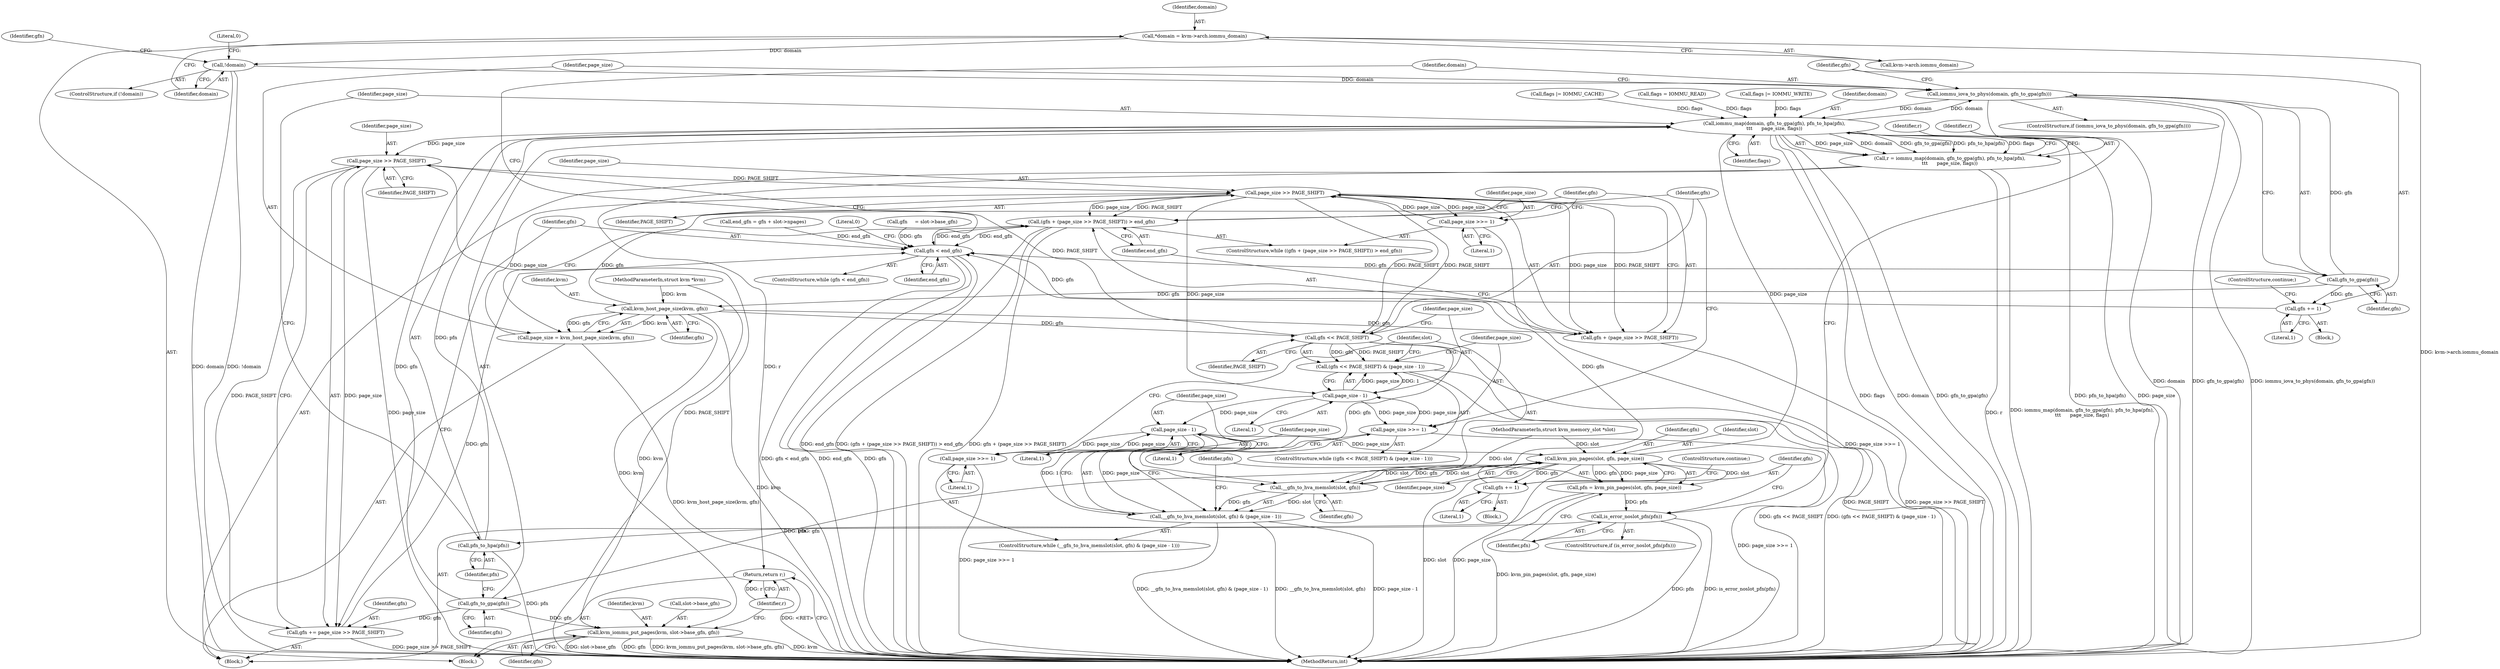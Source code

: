 digraph "1_linux_350b8bdd689cd2ab2c67c8a86a0be86cfa0751a7@API" {
"1000120" [label="(Call,*domain = kvm->arch.iommu_domain)"];
"1000129" [label="(Call,!domain)"];
"1000175" [label="(Call,iommu_iova_to_phys(domain, gfn_to_gpa(gfn)))"];
"1000238" [label="(Call,iommu_map(domain, gfn_to_gpa(gfn), pfn_to_hpa(pfn),\n\t\t\t      page_size, flags))"];
"1000236" [label="(Call,r = iommu_map(domain, gfn_to_gpa(gfn), pfn_to_hpa(pfn),\n\t\t\t      page_size, flags))"];
"1000264" [label="(Return,return r;)"];
"1000252" [label="(Call,page_size >> PAGE_SHIFT)"];
"1000193" [label="(Call,page_size >> PAGE_SHIFT)"];
"1000190" [label="(Call,(gfn + (page_size >> PAGE_SHIFT)) > end_gfn)"];
"1000169" [label="(Call,gfn < end_gfn)"];
"1000177" [label="(Call,gfn_to_gpa(gfn))"];
"1000180" [label="(Call,gfn += 1)"];
"1000186" [label="(Call,kvm_host_page_size(kvm, gfn))"];
"1000184" [label="(Call,page_size = kvm_host_page_size(kvm, gfn))"];
"1000191" [label="(Call,gfn + (page_size >> PAGE_SHIFT))"];
"1000202" [label="(Call,gfn << PAGE_SHIFT)"];
"1000201" [label="(Call,(gfn << PAGE_SHIFT) & (page_size - 1))"];
"1000213" [label="(Call,__gfn_to_hva_memslot(slot, gfn))"];
"1000212" [label="(Call,__gfn_to_hva_memslot(slot, gfn) & (page_size - 1))"];
"1000224" [label="(Call,kvm_pin_pages(slot, gfn, page_size))"];
"1000222" [label="(Call,pfn = kvm_pin_pages(slot, gfn, page_size))"];
"1000229" [label="(Call,is_error_noslot_pfn(pfn))"];
"1000242" [label="(Call,pfn_to_hpa(pfn))"];
"1000232" [label="(Call,gfn += 1)"];
"1000240" [label="(Call,gfn_to_gpa(gfn))"];
"1000250" [label="(Call,gfn += page_size >> PAGE_SHIFT)"];
"1000258" [label="(Call,kvm_iommu_put_pages(kvm, slot->base_gfn, gfn))"];
"1000197" [label="(Call,page_size >>= 1)"];
"1000205" [label="(Call,page_size - 1)"];
"1000208" [label="(Call,page_size >>= 1)"];
"1000216" [label="(Call,page_size - 1)"];
"1000219" [label="(Call,page_size >>= 1)"];
"1000222" [label="(Call,pfn = kvm_pin_pages(slot, gfn, page_size))"];
"1000188" [label="(Identifier,gfn)"];
"1000240" [label="(Call,gfn_to_gpa(gfn))"];
"1000192" [label="(Identifier,gfn)"];
"1000183" [label="(ControlStructure,continue;)"];
"1000266" [label="(MethodReturn,int)"];
"1000205" [label="(Call,page_size - 1)"];
"1000219" [label="(Call,page_size >>= 1)"];
"1000199" [label="(Literal,1)"];
"1000194" [label="(Identifier,page_size)"];
"1000186" [label="(Call,kvm_host_page_size(kvm, gfn))"];
"1000109" [label="(MethodParameterIn,struct kvm *kvm)"];
"1000235" [label="(ControlStructure,continue;)"];
"1000231" [label="(Block,)"];
"1000110" [label="(MethodParameterIn,struct kvm_memory_slot *slot)"];
"1000208" [label="(Call,page_size >>= 1)"];
"1000133" [label="(Call,gfn     = slot->base_gfn)"];
"1000134" [label="(Identifier,gfn)"];
"1000202" [label="(Call,gfn << PAGE_SHIFT)"];
"1000128" [label="(ControlStructure,if (!domain))"];
"1000227" [label="(Identifier,page_size)"];
"1000172" [label="(Block,)"];
"1000211" [label="(ControlStructure,while (__gfn_to_hva_memslot(slot, gfn) & (page_size - 1)))"];
"1000256" [label="(Literal,0)"];
"1000230" [label="(Identifier,pfn)"];
"1000250" [label="(Call,gfn += page_size >> PAGE_SHIFT)"];
"1000232" [label="(Call,gfn += 1)"];
"1000132" [label="(Literal,0)"];
"1000258" [label="(Call,kvm_iommu_put_pages(kvm, slot->base_gfn, gfn))"];
"1000180" [label="(Call,gfn += 1)"];
"1000263" [label="(Identifier,gfn)"];
"1000239" [label="(Identifier,domain)"];
"1000241" [label="(Identifier,gfn)"];
"1000121" [label="(Identifier,domain)"];
"1000200" [label="(ControlStructure,while ((gfn << PAGE_SHIFT) & (page_size - 1)))"];
"1000181" [label="(Identifier,gfn)"];
"1000223" [label="(Identifier,pfn)"];
"1000185" [label="(Identifier,page_size)"];
"1000111" [label="(Block,)"];
"1000217" [label="(Identifier,page_size)"];
"1000204" [label="(Identifier,PAGE_SHIFT)"];
"1000165" [label="(Call,flags |= IOMMU_CACHE)"];
"1000215" [label="(Identifier,gfn)"];
"1000171" [label="(Identifier,end_gfn)"];
"1000243" [label="(Identifier,pfn)"];
"1000177" [label="(Call,gfn_to_gpa(gfn))"];
"1000216" [label="(Call,page_size - 1)"];
"1000242" [label="(Call,pfn_to_hpa(pfn))"];
"1000244" [label="(Identifier,page_size)"];
"1000233" [label="(Identifier,gfn)"];
"1000168" [label="(ControlStructure,while (gfn < end_gfn))"];
"1000238" [label="(Call,iommu_map(domain, gfn_to_gpa(gfn), pfn_to_hpa(pfn),\n\t\t\t      page_size, flags))"];
"1000190" [label="(Call,(gfn + (page_size >> PAGE_SHIFT)) > end_gfn)"];
"1000254" [label="(Identifier,PAGE_SHIFT)"];
"1000170" [label="(Identifier,gfn)"];
"1000174" [label="(ControlStructure,if (iommu_iova_to_phys(domain, gfn_to_gpa(gfn))))"];
"1000129" [label="(Call,!domain)"];
"1000193" [label="(Call,page_size >> PAGE_SHIFT)"];
"1000178" [label="(Identifier,gfn)"];
"1000138" [label="(Call,end_gfn = gfn + slot->npages)"];
"1000169" [label="(Call,gfn < end_gfn)"];
"1000251" [label="(Identifier,gfn)"];
"1000226" [label="(Identifier,gfn)"];
"1000206" [label="(Identifier,page_size)"];
"1000176" [label="(Identifier,domain)"];
"1000203" [label="(Identifier,gfn)"];
"1000236" [label="(Call,r = iommu_map(domain, gfn_to_gpa(gfn), pfn_to_hpa(pfn),\n\t\t\t      page_size, flags))"];
"1000210" [label="(Literal,1)"];
"1000264" [label="(Return,return r;)"];
"1000120" [label="(Call,*domain = kvm->arch.iommu_domain)"];
"1000122" [label="(Call,kvm->arch.iommu_domain)"];
"1000253" [label="(Identifier,page_size)"];
"1000201" [label="(Call,(gfn << PAGE_SHIFT) & (page_size - 1))"];
"1000145" [label="(Call,flags = IOMMU_READ)"];
"1000265" [label="(Identifier,r)"];
"1000220" [label="(Identifier,page_size)"];
"1000245" [label="(Identifier,flags)"];
"1000197" [label="(Call,page_size >>= 1)"];
"1000209" [label="(Identifier,page_size)"];
"1000234" [label="(Literal,1)"];
"1000155" [label="(Call,flags |= IOMMU_WRITE)"];
"1000252" [label="(Call,page_size >> PAGE_SHIFT)"];
"1000187" [label="(Identifier,kvm)"];
"1000212" [label="(Call,__gfn_to_hva_memslot(slot, gfn) & (page_size - 1))"];
"1000184" [label="(Call,page_size = kvm_host_page_size(kvm, gfn))"];
"1000218" [label="(Literal,1)"];
"1000207" [label="(Literal,1)"];
"1000214" [label="(Identifier,slot)"];
"1000221" [label="(Literal,1)"];
"1000229" [label="(Call,is_error_noslot_pfn(pfn))"];
"1000237" [label="(Identifier,r)"];
"1000228" [label="(ControlStructure,if (is_error_noslot_pfn(pfn)))"];
"1000196" [label="(Identifier,end_gfn)"];
"1000189" [label="(ControlStructure,while ((gfn + (page_size >> PAGE_SHIFT)) > end_gfn))"];
"1000225" [label="(Identifier,slot)"];
"1000195" [label="(Identifier,PAGE_SHIFT)"];
"1000247" [label="(Identifier,r)"];
"1000259" [label="(Identifier,kvm)"];
"1000182" [label="(Literal,1)"];
"1000224" [label="(Call,kvm_pin_pages(slot, gfn, page_size))"];
"1000198" [label="(Identifier,page_size)"];
"1000191" [label="(Call,gfn + (page_size >> PAGE_SHIFT))"];
"1000179" [label="(Block,)"];
"1000130" [label="(Identifier,domain)"];
"1000175" [label="(Call,iommu_iova_to_phys(domain, gfn_to_gpa(gfn)))"];
"1000260" [label="(Call,slot->base_gfn)"];
"1000213" [label="(Call,__gfn_to_hva_memslot(slot, gfn))"];
"1000120" -> "1000111"  [label="AST: "];
"1000120" -> "1000122"  [label="CFG: "];
"1000121" -> "1000120"  [label="AST: "];
"1000122" -> "1000120"  [label="AST: "];
"1000130" -> "1000120"  [label="CFG: "];
"1000120" -> "1000266"  [label="DDG: kvm->arch.iommu_domain"];
"1000120" -> "1000129"  [label="DDG: domain"];
"1000129" -> "1000128"  [label="AST: "];
"1000129" -> "1000130"  [label="CFG: "];
"1000130" -> "1000129"  [label="AST: "];
"1000132" -> "1000129"  [label="CFG: "];
"1000134" -> "1000129"  [label="CFG: "];
"1000129" -> "1000266"  [label="DDG: domain"];
"1000129" -> "1000266"  [label="DDG: !domain"];
"1000129" -> "1000175"  [label="DDG: domain"];
"1000175" -> "1000174"  [label="AST: "];
"1000175" -> "1000177"  [label="CFG: "];
"1000176" -> "1000175"  [label="AST: "];
"1000177" -> "1000175"  [label="AST: "];
"1000181" -> "1000175"  [label="CFG: "];
"1000185" -> "1000175"  [label="CFG: "];
"1000175" -> "1000266"  [label="DDG: domain"];
"1000175" -> "1000266"  [label="DDG: gfn_to_gpa(gfn)"];
"1000175" -> "1000266"  [label="DDG: iommu_iova_to_phys(domain, gfn_to_gpa(gfn))"];
"1000238" -> "1000175"  [label="DDG: domain"];
"1000177" -> "1000175"  [label="DDG: gfn"];
"1000175" -> "1000238"  [label="DDG: domain"];
"1000238" -> "1000236"  [label="AST: "];
"1000238" -> "1000245"  [label="CFG: "];
"1000239" -> "1000238"  [label="AST: "];
"1000240" -> "1000238"  [label="AST: "];
"1000242" -> "1000238"  [label="AST: "];
"1000244" -> "1000238"  [label="AST: "];
"1000245" -> "1000238"  [label="AST: "];
"1000236" -> "1000238"  [label="CFG: "];
"1000238" -> "1000266"  [label="DDG: flags"];
"1000238" -> "1000266"  [label="DDG: domain"];
"1000238" -> "1000266"  [label="DDG: gfn_to_gpa(gfn)"];
"1000238" -> "1000266"  [label="DDG: pfn_to_hpa(pfn)"];
"1000238" -> "1000266"  [label="DDG: page_size"];
"1000238" -> "1000236"  [label="DDG: page_size"];
"1000238" -> "1000236"  [label="DDG: domain"];
"1000238" -> "1000236"  [label="DDG: gfn_to_gpa(gfn)"];
"1000238" -> "1000236"  [label="DDG: pfn_to_hpa(pfn)"];
"1000238" -> "1000236"  [label="DDG: flags"];
"1000240" -> "1000238"  [label="DDG: gfn"];
"1000242" -> "1000238"  [label="DDG: pfn"];
"1000224" -> "1000238"  [label="DDG: page_size"];
"1000165" -> "1000238"  [label="DDG: flags"];
"1000155" -> "1000238"  [label="DDG: flags"];
"1000145" -> "1000238"  [label="DDG: flags"];
"1000238" -> "1000252"  [label="DDG: page_size"];
"1000236" -> "1000172"  [label="AST: "];
"1000237" -> "1000236"  [label="AST: "];
"1000247" -> "1000236"  [label="CFG: "];
"1000236" -> "1000266"  [label="DDG: r"];
"1000236" -> "1000266"  [label="DDG: iommu_map(domain, gfn_to_gpa(gfn), pfn_to_hpa(pfn),\n\t\t\t      page_size, flags)"];
"1000236" -> "1000264"  [label="DDG: r"];
"1000264" -> "1000111"  [label="AST: "];
"1000264" -> "1000265"  [label="CFG: "];
"1000265" -> "1000264"  [label="AST: "];
"1000266" -> "1000264"  [label="CFG: "];
"1000264" -> "1000266"  [label="DDG: <RET>"];
"1000265" -> "1000264"  [label="DDG: r"];
"1000252" -> "1000250"  [label="AST: "];
"1000252" -> "1000254"  [label="CFG: "];
"1000253" -> "1000252"  [label="AST: "];
"1000254" -> "1000252"  [label="AST: "];
"1000250" -> "1000252"  [label="CFG: "];
"1000252" -> "1000266"  [label="DDG: page_size"];
"1000252" -> "1000266"  [label="DDG: PAGE_SHIFT"];
"1000252" -> "1000193"  [label="DDG: PAGE_SHIFT"];
"1000252" -> "1000250"  [label="DDG: page_size"];
"1000252" -> "1000250"  [label="DDG: PAGE_SHIFT"];
"1000202" -> "1000252"  [label="DDG: PAGE_SHIFT"];
"1000193" -> "1000191"  [label="AST: "];
"1000193" -> "1000195"  [label="CFG: "];
"1000194" -> "1000193"  [label="AST: "];
"1000195" -> "1000193"  [label="AST: "];
"1000191" -> "1000193"  [label="CFG: "];
"1000193" -> "1000190"  [label="DDG: page_size"];
"1000193" -> "1000190"  [label="DDG: PAGE_SHIFT"];
"1000193" -> "1000191"  [label="DDG: page_size"];
"1000193" -> "1000191"  [label="DDG: PAGE_SHIFT"];
"1000184" -> "1000193"  [label="DDG: page_size"];
"1000197" -> "1000193"  [label="DDG: page_size"];
"1000202" -> "1000193"  [label="DDG: PAGE_SHIFT"];
"1000193" -> "1000197"  [label="DDG: page_size"];
"1000193" -> "1000202"  [label="DDG: PAGE_SHIFT"];
"1000193" -> "1000205"  [label="DDG: page_size"];
"1000190" -> "1000189"  [label="AST: "];
"1000190" -> "1000196"  [label="CFG: "];
"1000191" -> "1000190"  [label="AST: "];
"1000196" -> "1000190"  [label="AST: "];
"1000198" -> "1000190"  [label="CFG: "];
"1000203" -> "1000190"  [label="CFG: "];
"1000190" -> "1000266"  [label="DDG: (gfn + (page_size >> PAGE_SHIFT)) > end_gfn"];
"1000190" -> "1000266"  [label="DDG: gfn + (page_size >> PAGE_SHIFT)"];
"1000190" -> "1000266"  [label="DDG: end_gfn"];
"1000190" -> "1000169"  [label="DDG: end_gfn"];
"1000186" -> "1000190"  [label="DDG: gfn"];
"1000169" -> "1000190"  [label="DDG: end_gfn"];
"1000169" -> "1000168"  [label="AST: "];
"1000169" -> "1000171"  [label="CFG: "];
"1000170" -> "1000169"  [label="AST: "];
"1000171" -> "1000169"  [label="AST: "];
"1000176" -> "1000169"  [label="CFG: "];
"1000256" -> "1000169"  [label="CFG: "];
"1000169" -> "1000266"  [label="DDG: gfn < end_gfn"];
"1000169" -> "1000266"  [label="DDG: end_gfn"];
"1000169" -> "1000266"  [label="DDG: gfn"];
"1000250" -> "1000169"  [label="DDG: gfn"];
"1000232" -> "1000169"  [label="DDG: gfn"];
"1000180" -> "1000169"  [label="DDG: gfn"];
"1000133" -> "1000169"  [label="DDG: gfn"];
"1000138" -> "1000169"  [label="DDG: end_gfn"];
"1000169" -> "1000177"  [label="DDG: gfn"];
"1000177" -> "1000178"  [label="CFG: "];
"1000178" -> "1000177"  [label="AST: "];
"1000177" -> "1000180"  [label="DDG: gfn"];
"1000177" -> "1000186"  [label="DDG: gfn"];
"1000180" -> "1000179"  [label="AST: "];
"1000180" -> "1000182"  [label="CFG: "];
"1000181" -> "1000180"  [label="AST: "];
"1000182" -> "1000180"  [label="AST: "];
"1000183" -> "1000180"  [label="CFG: "];
"1000186" -> "1000184"  [label="AST: "];
"1000186" -> "1000188"  [label="CFG: "];
"1000187" -> "1000186"  [label="AST: "];
"1000188" -> "1000186"  [label="AST: "];
"1000184" -> "1000186"  [label="CFG: "];
"1000186" -> "1000266"  [label="DDG: kvm"];
"1000186" -> "1000184"  [label="DDG: kvm"];
"1000186" -> "1000184"  [label="DDG: gfn"];
"1000109" -> "1000186"  [label="DDG: kvm"];
"1000186" -> "1000191"  [label="DDG: gfn"];
"1000186" -> "1000202"  [label="DDG: gfn"];
"1000186" -> "1000258"  [label="DDG: kvm"];
"1000184" -> "1000172"  [label="AST: "];
"1000185" -> "1000184"  [label="AST: "];
"1000192" -> "1000184"  [label="CFG: "];
"1000184" -> "1000266"  [label="DDG: kvm_host_page_size(kvm, gfn)"];
"1000192" -> "1000191"  [label="AST: "];
"1000196" -> "1000191"  [label="CFG: "];
"1000191" -> "1000266"  [label="DDG: page_size >> PAGE_SHIFT"];
"1000202" -> "1000201"  [label="AST: "];
"1000202" -> "1000204"  [label="CFG: "];
"1000203" -> "1000202"  [label="AST: "];
"1000204" -> "1000202"  [label="AST: "];
"1000206" -> "1000202"  [label="CFG: "];
"1000202" -> "1000266"  [label="DDG: PAGE_SHIFT"];
"1000202" -> "1000201"  [label="DDG: gfn"];
"1000202" -> "1000201"  [label="DDG: PAGE_SHIFT"];
"1000202" -> "1000213"  [label="DDG: gfn"];
"1000201" -> "1000200"  [label="AST: "];
"1000201" -> "1000205"  [label="CFG: "];
"1000205" -> "1000201"  [label="AST: "];
"1000209" -> "1000201"  [label="CFG: "];
"1000214" -> "1000201"  [label="CFG: "];
"1000201" -> "1000266"  [label="DDG: (gfn << PAGE_SHIFT) & (page_size - 1)"];
"1000201" -> "1000266"  [label="DDG: gfn << PAGE_SHIFT"];
"1000205" -> "1000201"  [label="DDG: page_size"];
"1000205" -> "1000201"  [label="DDG: 1"];
"1000213" -> "1000212"  [label="AST: "];
"1000213" -> "1000215"  [label="CFG: "];
"1000214" -> "1000213"  [label="AST: "];
"1000215" -> "1000213"  [label="AST: "];
"1000217" -> "1000213"  [label="CFG: "];
"1000213" -> "1000212"  [label="DDG: slot"];
"1000213" -> "1000212"  [label="DDG: gfn"];
"1000224" -> "1000213"  [label="DDG: slot"];
"1000110" -> "1000213"  [label="DDG: slot"];
"1000213" -> "1000224"  [label="DDG: slot"];
"1000213" -> "1000224"  [label="DDG: gfn"];
"1000212" -> "1000211"  [label="AST: "];
"1000212" -> "1000216"  [label="CFG: "];
"1000216" -> "1000212"  [label="AST: "];
"1000220" -> "1000212"  [label="CFG: "];
"1000223" -> "1000212"  [label="CFG: "];
"1000212" -> "1000266"  [label="DDG: page_size - 1"];
"1000212" -> "1000266"  [label="DDG: __gfn_to_hva_memslot(slot, gfn) & (page_size - 1)"];
"1000212" -> "1000266"  [label="DDG: __gfn_to_hva_memslot(slot, gfn)"];
"1000216" -> "1000212"  [label="DDG: page_size"];
"1000216" -> "1000212"  [label="DDG: 1"];
"1000224" -> "1000222"  [label="AST: "];
"1000224" -> "1000227"  [label="CFG: "];
"1000225" -> "1000224"  [label="AST: "];
"1000226" -> "1000224"  [label="AST: "];
"1000227" -> "1000224"  [label="AST: "];
"1000222" -> "1000224"  [label="CFG: "];
"1000224" -> "1000266"  [label="DDG: slot"];
"1000224" -> "1000266"  [label="DDG: page_size"];
"1000224" -> "1000222"  [label="DDG: slot"];
"1000224" -> "1000222"  [label="DDG: gfn"];
"1000224" -> "1000222"  [label="DDG: page_size"];
"1000110" -> "1000224"  [label="DDG: slot"];
"1000216" -> "1000224"  [label="DDG: page_size"];
"1000224" -> "1000232"  [label="DDG: gfn"];
"1000224" -> "1000240"  [label="DDG: gfn"];
"1000222" -> "1000172"  [label="AST: "];
"1000223" -> "1000222"  [label="AST: "];
"1000230" -> "1000222"  [label="CFG: "];
"1000222" -> "1000266"  [label="DDG: kvm_pin_pages(slot, gfn, page_size)"];
"1000222" -> "1000229"  [label="DDG: pfn"];
"1000229" -> "1000228"  [label="AST: "];
"1000229" -> "1000230"  [label="CFG: "];
"1000230" -> "1000229"  [label="AST: "];
"1000233" -> "1000229"  [label="CFG: "];
"1000237" -> "1000229"  [label="CFG: "];
"1000229" -> "1000266"  [label="DDG: is_error_noslot_pfn(pfn)"];
"1000229" -> "1000266"  [label="DDG: pfn"];
"1000229" -> "1000242"  [label="DDG: pfn"];
"1000242" -> "1000243"  [label="CFG: "];
"1000243" -> "1000242"  [label="AST: "];
"1000244" -> "1000242"  [label="CFG: "];
"1000242" -> "1000266"  [label="DDG: pfn"];
"1000232" -> "1000231"  [label="AST: "];
"1000232" -> "1000234"  [label="CFG: "];
"1000233" -> "1000232"  [label="AST: "];
"1000234" -> "1000232"  [label="AST: "];
"1000235" -> "1000232"  [label="CFG: "];
"1000240" -> "1000241"  [label="CFG: "];
"1000241" -> "1000240"  [label="AST: "];
"1000243" -> "1000240"  [label="CFG: "];
"1000240" -> "1000250"  [label="DDG: gfn"];
"1000240" -> "1000258"  [label="DDG: gfn"];
"1000250" -> "1000172"  [label="AST: "];
"1000251" -> "1000250"  [label="AST: "];
"1000170" -> "1000250"  [label="CFG: "];
"1000250" -> "1000266"  [label="DDG: page_size >> PAGE_SHIFT"];
"1000258" -> "1000111"  [label="AST: "];
"1000258" -> "1000263"  [label="CFG: "];
"1000259" -> "1000258"  [label="AST: "];
"1000260" -> "1000258"  [label="AST: "];
"1000263" -> "1000258"  [label="AST: "];
"1000265" -> "1000258"  [label="CFG: "];
"1000258" -> "1000266"  [label="DDG: kvm"];
"1000258" -> "1000266"  [label="DDG: slot->base_gfn"];
"1000258" -> "1000266"  [label="DDG: gfn"];
"1000258" -> "1000266"  [label="DDG: kvm_iommu_put_pages(kvm, slot->base_gfn, gfn)"];
"1000109" -> "1000258"  [label="DDG: kvm"];
"1000197" -> "1000189"  [label="AST: "];
"1000197" -> "1000199"  [label="CFG: "];
"1000198" -> "1000197"  [label="AST: "];
"1000199" -> "1000197"  [label="AST: "];
"1000192" -> "1000197"  [label="CFG: "];
"1000197" -> "1000266"  [label="DDG: page_size >>= 1"];
"1000205" -> "1000207"  [label="CFG: "];
"1000206" -> "1000205"  [label="AST: "];
"1000207" -> "1000205"  [label="AST: "];
"1000208" -> "1000205"  [label="DDG: page_size"];
"1000205" -> "1000208"  [label="DDG: page_size"];
"1000205" -> "1000216"  [label="DDG: page_size"];
"1000208" -> "1000200"  [label="AST: "];
"1000208" -> "1000210"  [label="CFG: "];
"1000209" -> "1000208"  [label="AST: "];
"1000210" -> "1000208"  [label="AST: "];
"1000203" -> "1000208"  [label="CFG: "];
"1000208" -> "1000266"  [label="DDG: page_size >>= 1"];
"1000216" -> "1000218"  [label="CFG: "];
"1000217" -> "1000216"  [label="AST: "];
"1000218" -> "1000216"  [label="AST: "];
"1000219" -> "1000216"  [label="DDG: page_size"];
"1000216" -> "1000219"  [label="DDG: page_size"];
"1000219" -> "1000211"  [label="AST: "];
"1000219" -> "1000221"  [label="CFG: "];
"1000220" -> "1000219"  [label="AST: "];
"1000221" -> "1000219"  [label="AST: "];
"1000214" -> "1000219"  [label="CFG: "];
"1000219" -> "1000266"  [label="DDG: page_size >>= 1"];
}
